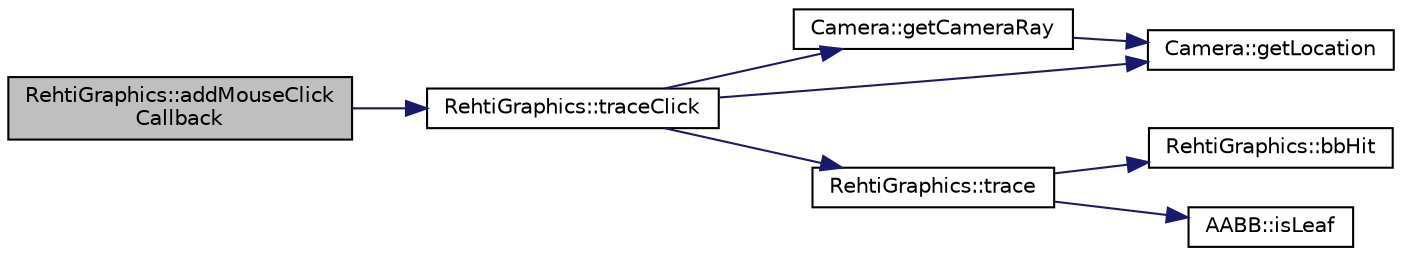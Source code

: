 digraph "RehtiGraphics::addMouseClickCallback"
{
 // LATEX_PDF_SIZE
  edge [fontname="Helvetica",fontsize="10",labelfontname="Helvetica",labelfontsize="10"];
  node [fontname="Helvetica",fontsize="10",shape=record];
  rankdir="LR";
  Node1 [label="RehtiGraphics::addMouseClick\lCallback",height=0.2,width=0.4,color="black", fillcolor="grey75", style="filled", fontcolor="black",tooltip="Adds a mouse click callback."];
  Node1 -> Node2 [color="midnightblue",fontsize="10",style="solid",fontname="Helvetica"];
  Node2 [label="RehtiGraphics::traceClick",height=0.2,width=0.4,color="black", fillcolor="white", style="filled",URL="$classRehtiGraphics.html#a1cfaaeadfe98542d6819596175eac875",tooltip="Traces a ray against all bounding boxes, starting with objects, then characters and lastly the map."];
  Node2 -> Node3 [color="midnightblue",fontsize="10",style="solid",fontname="Helvetica"];
  Node3 [label="Camera::getCameraRay",height=0.2,width=0.4,color="black", fillcolor="white", style="filled",URL="$classCamera.html#a36cab1c476d0ebaeb8c9a1f29625345b",tooltip="Returns the camera ray in world space."];
  Node3 -> Node4 [color="midnightblue",fontsize="10",style="solid",fontname="Helvetica"];
  Node4 [label="Camera::getLocation",height=0.2,width=0.4,color="black", fillcolor="white", style="filled",URL="$classCamera.html#aa5786f7090ec3569fa729f10a2e64ce1",tooltip="Returns the location of the camera."];
  Node2 -> Node4 [color="midnightblue",fontsize="10",style="solid",fontname="Helvetica"];
  Node2 -> Node5 [color="midnightblue",fontsize="10",style="solid",fontname="Helvetica"];
  Node5 [label="RehtiGraphics::trace",height=0.2,width=0.4,color="black", fillcolor="white", style="filled",URL="$classRehtiGraphics.html#ad5a1186324dbd1b964c27f8d5397d716",tooltip="Traces a given ray against a given bounding box."];
  Node5 -> Node6 [color="midnightblue",fontsize="10",style="solid",fontname="Helvetica"];
  Node6 [label="RehtiGraphics::bbHit",height=0.2,width=0.4,color="black", fillcolor="white", style="filled",URL="$classRehtiGraphics.html#a4446a14b74fa9d30451ed3136b5b966c",tooltip="Checks whether the given bounding box is hit by the given ray."];
  Node5 -> Node7 [color="midnightblue",fontsize="10",style="solid",fontname="Helvetica"];
  Node7 [label="AABB::isLeaf",height=0.2,width=0.4,color="black", fillcolor="white", style="filled",URL="$structAABB.html#a9ce7b09812f868b80a37f6a7b6c6c899",tooltip=" "];
}
